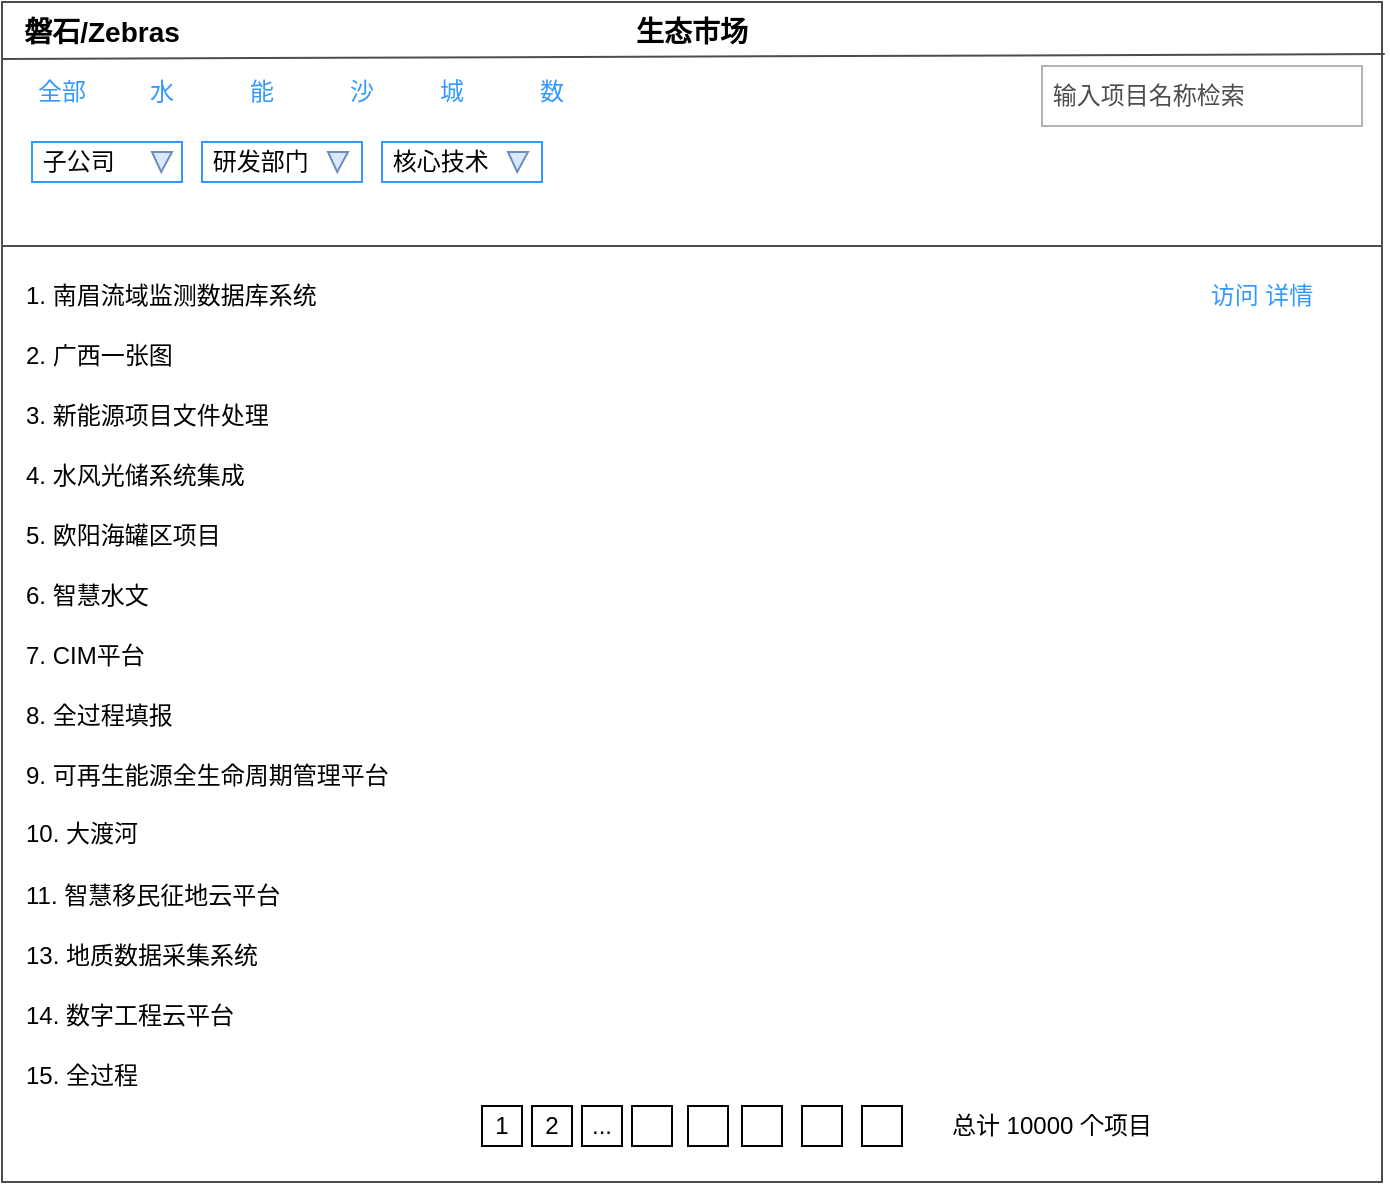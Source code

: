 <mxfile version="23.1.5" type="github">
  <diagram name="第 1 页" id="y4OPuHrL55n07sODktMv">
    <mxGraphModel dx="1304" dy="718" grid="1" gridSize="10" guides="1" tooltips="1" connect="1" arrows="1" fold="1" page="1" pageScale="1" pageWidth="827" pageHeight="1169" math="0" shadow="0">
      <root>
        <mxCell id="0" />
        <mxCell id="1" parent="0" />
        <mxCell id="GQAXHznCBVrPEbRLYMm7-1" value="" style="rounded=0;whiteSpace=wrap;html=1;fillColor=none;strokeColor=#4D4D4D;" parent="1" vertex="1">
          <mxGeometry x="60" y="140" width="690" height="590" as="geometry" />
        </mxCell>
        <mxCell id="GQAXHznCBVrPEbRLYMm7-2" value="" style="rounded=0;whiteSpace=wrap;html=1;fillColor=none;strokeColor=#4D4D4D;" parent="1" vertex="1">
          <mxGeometry x="60" y="262" width="690" height="468" as="geometry" />
        </mxCell>
        <mxCell id="GQAXHznCBVrPEbRLYMm7-3" value="1. 南眉流域监测数据库系统" style="text;html=1;align=left;verticalAlign=middle;whiteSpace=wrap;rounded=0;" parent="1" vertex="1">
          <mxGeometry x="70" y="272" width="250" height="30" as="geometry" />
        </mxCell>
        <mxCell id="GQAXHznCBVrPEbRLYMm7-4" value="2. 广西一张图" style="text;html=1;align=left;verticalAlign=middle;whiteSpace=wrap;rounded=0;" parent="1" vertex="1">
          <mxGeometry x="70" y="302" width="250" height="30" as="geometry" />
        </mxCell>
        <mxCell id="GQAXHznCBVrPEbRLYMm7-5" value="3. 新能源项目文件处理" style="text;html=1;align=left;verticalAlign=middle;whiteSpace=wrap;rounded=0;" parent="1" vertex="1">
          <mxGeometry x="70" y="332" width="250" height="30" as="geometry" />
        </mxCell>
        <mxCell id="GQAXHznCBVrPEbRLYMm7-6" value="4. 水风光储系统集成" style="text;html=1;align=left;verticalAlign=middle;whiteSpace=wrap;rounded=0;" parent="1" vertex="1">
          <mxGeometry x="70" y="362" width="250" height="30" as="geometry" />
        </mxCell>
        <mxCell id="GQAXHznCBVrPEbRLYMm7-7" value="5. 欧阳海罐区项目" style="text;html=1;align=left;verticalAlign=middle;whiteSpace=wrap;rounded=0;" parent="1" vertex="1">
          <mxGeometry x="70" y="392" width="250" height="30" as="geometry" />
        </mxCell>
        <mxCell id="GQAXHznCBVrPEbRLYMm7-8" value="6. 智慧水文" style="text;html=1;align=left;verticalAlign=middle;whiteSpace=wrap;rounded=0;" parent="1" vertex="1">
          <mxGeometry x="70" y="422" width="250" height="30" as="geometry" />
        </mxCell>
        <mxCell id="GQAXHznCBVrPEbRLYMm7-9" value="7. CIM平台" style="text;html=1;align=left;verticalAlign=middle;whiteSpace=wrap;rounded=0;" parent="1" vertex="1">
          <mxGeometry x="70" y="452" width="250" height="30" as="geometry" />
        </mxCell>
        <mxCell id="GQAXHznCBVrPEbRLYMm7-10" value="8. 全过程填报" style="text;html=1;align=left;verticalAlign=middle;whiteSpace=wrap;rounded=0;" parent="1" vertex="1">
          <mxGeometry x="70" y="482" width="250" height="30" as="geometry" />
        </mxCell>
        <mxCell id="GQAXHznCBVrPEbRLYMm7-11" value="9. 可再生能源全生命周期管理平台" style="text;html=1;align=left;verticalAlign=middle;whiteSpace=wrap;rounded=0;" parent="1" vertex="1">
          <mxGeometry x="70" y="512" width="250" height="30" as="geometry" />
        </mxCell>
        <mxCell id="GQAXHznCBVrPEbRLYMm7-12" value="10. 大渡河" style="text;html=1;align=left;verticalAlign=middle;whiteSpace=wrap;rounded=0;" parent="1" vertex="1">
          <mxGeometry x="70" y="542" width="250" height="28" as="geometry" />
        </mxCell>
        <mxCell id="GQAXHznCBVrPEbRLYMm7-13" value="11. 智慧移民征地云平台" style="text;html=1;align=left;verticalAlign=middle;whiteSpace=wrap;rounded=0;" parent="1" vertex="1">
          <mxGeometry x="70" y="572" width="250" height="30" as="geometry" />
        </mxCell>
        <mxCell id="GQAXHznCBVrPEbRLYMm7-14" value="13. 地质数据采集系统" style="text;html=1;align=left;verticalAlign=middle;whiteSpace=wrap;rounded=0;" parent="1" vertex="1">
          <mxGeometry x="70" y="602" width="250" height="30" as="geometry" />
        </mxCell>
        <mxCell id="GQAXHznCBVrPEbRLYMm7-15" value="14. 数字工程云平台" style="text;html=1;align=left;verticalAlign=middle;whiteSpace=wrap;rounded=0;" parent="1" vertex="1">
          <mxGeometry x="70" y="632" width="210" height="30" as="geometry" />
        </mxCell>
        <mxCell id="GQAXHznCBVrPEbRLYMm7-16" value="15. 全过程" style="text;html=1;align=left;verticalAlign=middle;whiteSpace=wrap;rounded=0;" parent="1" vertex="1">
          <mxGeometry x="70" y="662" width="210" height="30" as="geometry" />
        </mxCell>
        <mxCell id="23BlMbJfh4G_maGioOW0-2" value="生态市场" style="text;html=1;align=center;verticalAlign=middle;whiteSpace=wrap;rounded=0;fontSize=14;fontStyle=1" vertex="1" parent="1">
          <mxGeometry x="375" y="140" width="60" height="30" as="geometry" />
        </mxCell>
        <mxCell id="23BlMbJfh4G_maGioOW0-3" value="磐石/Zebras" style="text;html=1;align=center;verticalAlign=middle;whiteSpace=wrap;rounded=0;fontSize=14;fontStyle=1" vertex="1" parent="1">
          <mxGeometry x="60" y="140" width="100" height="30" as="geometry" />
        </mxCell>
        <mxCell id="23BlMbJfh4G_maGioOW0-4" value="&lt;font color=&quot;#4d4d4d&quot;&gt;&amp;nbsp;输入项目名称检索&lt;/font&gt;" style="text;html=1;align=left;verticalAlign=middle;whiteSpace=wrap;rounded=0;strokeColor=#B3B3B3;" vertex="1" parent="1">
          <mxGeometry x="580" y="172" width="160" height="30" as="geometry" />
        </mxCell>
        <mxCell id="23BlMbJfh4G_maGioOW0-5" value="全部" style="text;html=1;align=center;verticalAlign=middle;whiteSpace=wrap;rounded=0;fontColor=#3399FF;" vertex="1" parent="1">
          <mxGeometry x="60" y="170" width="60" height="30" as="geometry" />
        </mxCell>
        <mxCell id="23BlMbJfh4G_maGioOW0-6" value="水" style="text;html=1;align=center;verticalAlign=middle;whiteSpace=wrap;rounded=0;fontColor=#3399FF;" vertex="1" parent="1">
          <mxGeometry x="120" y="170" width="40" height="30" as="geometry" />
        </mxCell>
        <mxCell id="23BlMbJfh4G_maGioOW0-7" value="&lt;font color=&quot;#3399ff&quot;&gt;能&lt;/font&gt;" style="text;html=1;align=center;verticalAlign=middle;whiteSpace=wrap;rounded=0;" vertex="1" parent="1">
          <mxGeometry x="170" y="170" width="40" height="30" as="geometry" />
        </mxCell>
        <mxCell id="23BlMbJfh4G_maGioOW0-8" value="&lt;font color=&quot;#3399ff&quot;&gt;沙&lt;/font&gt;" style="text;html=1;align=center;verticalAlign=middle;whiteSpace=wrap;rounded=0;" vertex="1" parent="1">
          <mxGeometry x="220" y="170" width="40" height="30" as="geometry" />
        </mxCell>
        <mxCell id="23BlMbJfh4G_maGioOW0-9" value="&lt;font color=&quot;#3399ff&quot;&gt;城&lt;/font&gt;" style="text;html=1;align=center;verticalAlign=middle;whiteSpace=wrap;rounded=0;" vertex="1" parent="1">
          <mxGeometry x="270" y="170" width="30" height="30" as="geometry" />
        </mxCell>
        <mxCell id="23BlMbJfh4G_maGioOW0-10" value="&lt;font color=&quot;#3399ff&quot;&gt;数&lt;/font&gt;" style="text;html=1;align=center;verticalAlign=middle;whiteSpace=wrap;rounded=0;" vertex="1" parent="1">
          <mxGeometry x="320" y="170" width="30" height="30" as="geometry" />
        </mxCell>
        <mxCell id="23BlMbJfh4G_maGioOW0-11" value="&amp;nbsp;子公司" style="rounded=0;whiteSpace=wrap;html=1;align=left;strokeColor=#3399FF;" vertex="1" parent="1">
          <mxGeometry x="75" y="210" width="75" height="20" as="geometry" />
        </mxCell>
        <mxCell id="23BlMbJfh4G_maGioOW0-12" value="&amp;nbsp;研发部门" style="rounded=0;whiteSpace=wrap;html=1;align=left;strokeColor=#3399FF;" vertex="1" parent="1">
          <mxGeometry x="160" y="210" width="80" height="20" as="geometry" />
        </mxCell>
        <mxCell id="23BlMbJfh4G_maGioOW0-13" value="&amp;nbsp;核心技术" style="rounded=0;whiteSpace=wrap;html=1;align=left;strokeColor=#3399FF;" vertex="1" parent="1">
          <mxGeometry x="250" y="210" width="80" height="20" as="geometry" />
        </mxCell>
        <mxCell id="23BlMbJfh4G_maGioOW0-14" value="" style="verticalLabelPosition=bottom;verticalAlign=top;html=1;shape=mxgraph.basic.acute_triangle;dx=0.54;direction=west;fillColor=#dae8fc;strokeColor=#6c8ebf;" vertex="1" parent="1">
          <mxGeometry x="135" y="215" width="10" height="10" as="geometry" />
        </mxCell>
        <mxCell id="23BlMbJfh4G_maGioOW0-15" value="" style="verticalLabelPosition=bottom;verticalAlign=top;html=1;shape=mxgraph.basic.acute_triangle;dx=0.54;direction=west;fillColor=#dae8fc;strokeColor=#6c8ebf;" vertex="1" parent="1">
          <mxGeometry x="223" y="215" width="10" height="10" as="geometry" />
        </mxCell>
        <mxCell id="23BlMbJfh4G_maGioOW0-16" value="" style="verticalLabelPosition=bottom;verticalAlign=top;html=1;shape=mxgraph.basic.acute_triangle;dx=0.54;direction=west;fillColor=#dae8fc;strokeColor=#6c8ebf;" vertex="1" parent="1">
          <mxGeometry x="313" y="215" width="10" height="10" as="geometry" />
        </mxCell>
        <mxCell id="23BlMbJfh4G_maGioOW0-17" value="" style="whiteSpace=wrap;html=1;aspect=fixed;fillColor=none;" vertex="1" parent="1">
          <mxGeometry x="403" y="692" width="20" height="20" as="geometry" />
        </mxCell>
        <mxCell id="23BlMbJfh4G_maGioOW0-19" value="" style="whiteSpace=wrap;html=1;aspect=fixed;fillColor=none;" vertex="1" parent="1">
          <mxGeometry x="375" y="692" width="20" height="20" as="geometry" />
        </mxCell>
        <mxCell id="23BlMbJfh4G_maGioOW0-20" value="..." style="whiteSpace=wrap;html=1;aspect=fixed;fillColor=none;" vertex="1" parent="1">
          <mxGeometry x="350" y="692" width="20" height="20" as="geometry" />
        </mxCell>
        <mxCell id="23BlMbJfh4G_maGioOW0-21" value="2" style="whiteSpace=wrap;html=1;aspect=fixed;fillColor=none;" vertex="1" parent="1">
          <mxGeometry x="325" y="692" width="20" height="20" as="geometry" />
        </mxCell>
        <mxCell id="23BlMbJfh4G_maGioOW0-22" value="1" style="whiteSpace=wrap;html=1;aspect=fixed;fillColor=none;" vertex="1" parent="1">
          <mxGeometry x="300" y="692" width="20" height="20" as="geometry" />
        </mxCell>
        <mxCell id="23BlMbJfh4G_maGioOW0-23" value="" style="whiteSpace=wrap;html=1;aspect=fixed;fillColor=none;" vertex="1" parent="1">
          <mxGeometry x="430" y="692" width="20" height="20" as="geometry" />
        </mxCell>
        <mxCell id="23BlMbJfh4G_maGioOW0-24" value="" style="whiteSpace=wrap;html=1;aspect=fixed;fillColor=none;" vertex="1" parent="1">
          <mxGeometry x="460" y="692" width="20" height="20" as="geometry" />
        </mxCell>
        <mxCell id="23BlMbJfh4G_maGioOW0-25" value="" style="whiteSpace=wrap;html=1;aspect=fixed;fillColor=none;" vertex="1" parent="1">
          <mxGeometry x="490" y="692" width="20" height="20" as="geometry" />
        </mxCell>
        <mxCell id="23BlMbJfh4G_maGioOW0-27" value="总计 10000 个项目" style="text;html=1;align=center;verticalAlign=middle;whiteSpace=wrap;rounded=0;" vertex="1" parent="1">
          <mxGeometry x="530" y="687" width="110" height="30" as="geometry" />
        </mxCell>
        <mxCell id="23BlMbJfh4G_maGioOW0-28" value="" style="endArrow=none;html=1;rounded=0;entryX=1.002;entryY=0.034;entryDx=0;entryDy=0;entryPerimeter=0;exitX=0;exitY=0.75;exitDx=0;exitDy=0;strokeColor=#4D4D4D;" edge="1" parent="1">
          <mxGeometry width="50" height="50" relative="1" as="geometry">
            <mxPoint x="60" y="168.5" as="sourcePoint" />
            <mxPoint x="751.38" y="166.06" as="targetPoint" />
          </mxGeometry>
        </mxCell>
        <mxCell id="23BlMbJfh4G_maGioOW0-30" value="&lt;font color=&quot;#3399ff&quot;&gt;访问 详情&lt;/font&gt;" style="text;html=1;align=center;verticalAlign=middle;whiteSpace=wrap;rounded=0;" vertex="1" parent="1">
          <mxGeometry x="660" y="272" width="60" height="30" as="geometry" />
        </mxCell>
      </root>
    </mxGraphModel>
  </diagram>
</mxfile>
